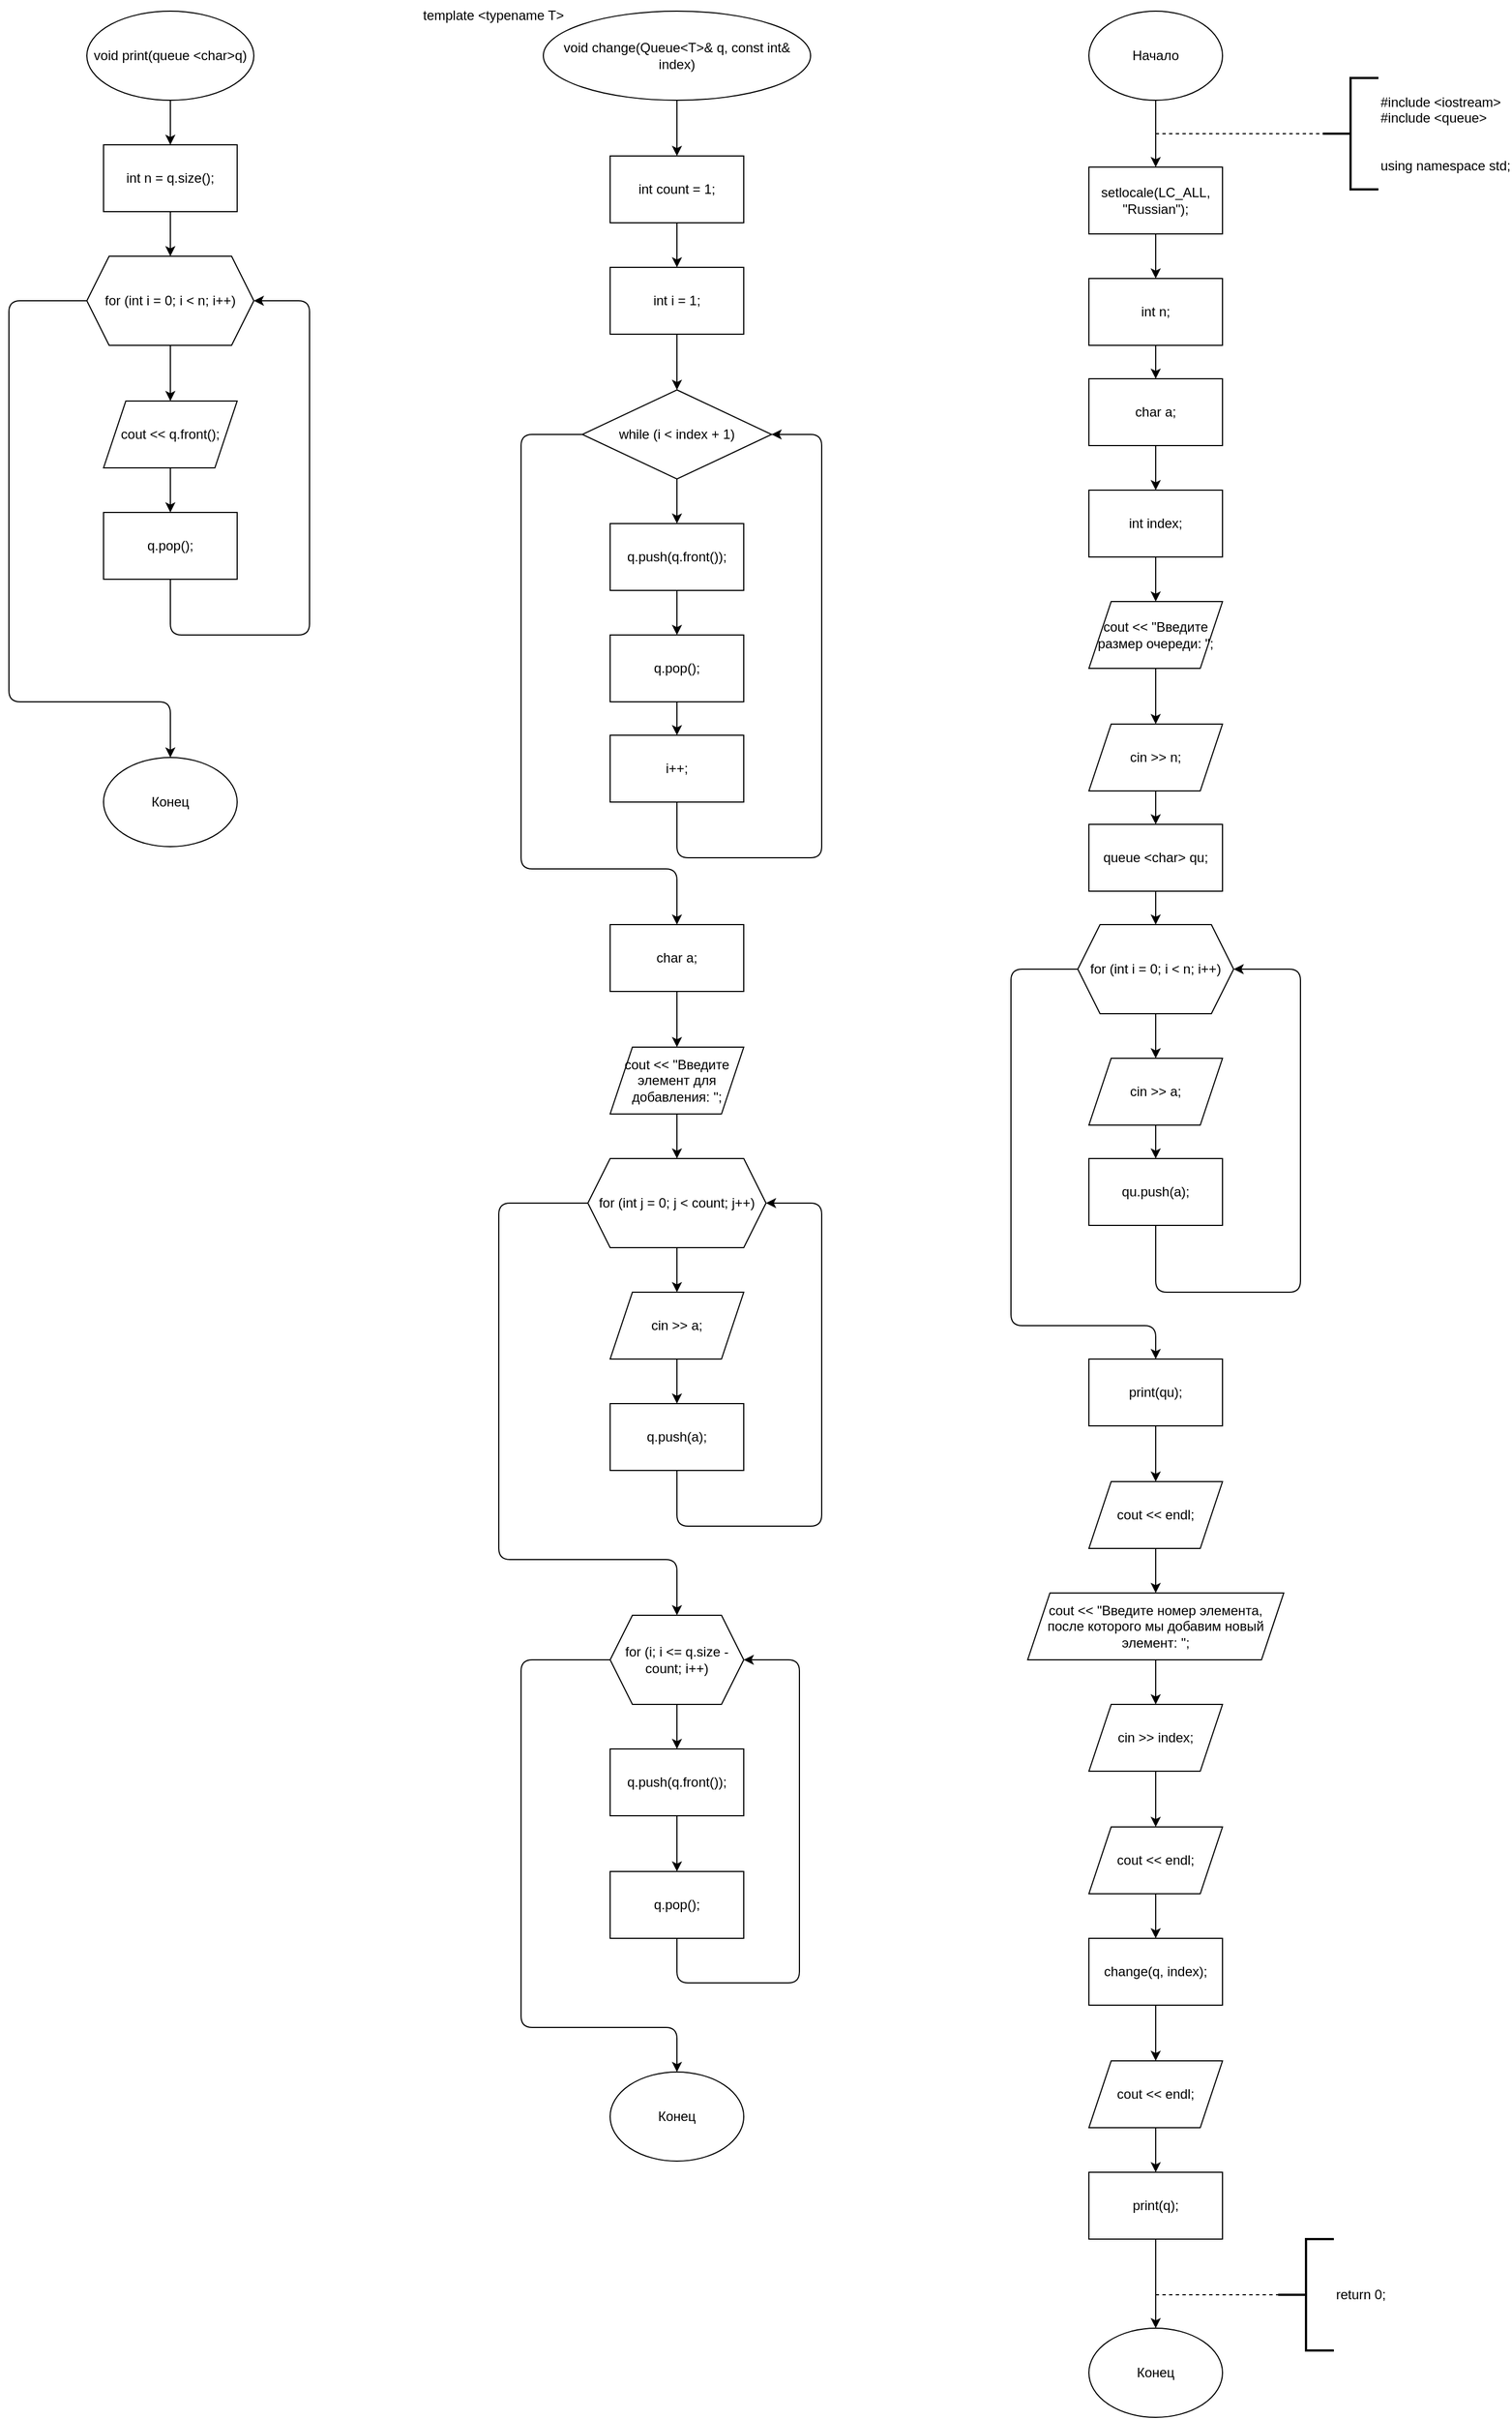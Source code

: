 <mxfile>
    <diagram id="Ei-6tkdZQpW-Av4ovDEu" name="Страница 1">
        <mxGraphModel dx="1118" dy="790" grid="1" gridSize="10" guides="1" tooltips="1" connect="1" arrows="1" fold="1" page="1" pageScale="1" pageWidth="827" pageHeight="1169" math="0" shadow="0">
            <root>
                <mxCell id="0"/>
                <mxCell id="1" parent="0"/>
                <mxCell id="4" value="" style="edgeStyle=none;html=1;" edge="1" parent="1" source="2" target="3">
                    <mxGeometry relative="1" as="geometry"/>
                </mxCell>
                <mxCell id="2" value="void print(queue &amp;lt;char&amp;gt;q)" style="ellipse;whiteSpace=wrap;html=1;" vertex="1" parent="1">
                    <mxGeometry x="140" y="10" width="150" height="80" as="geometry"/>
                </mxCell>
                <mxCell id="6" value="" style="edgeStyle=none;html=1;" edge="1" parent="1" source="3" target="5">
                    <mxGeometry relative="1" as="geometry"/>
                </mxCell>
                <mxCell id="3" value="int n = q.size();" style="rounded=0;whiteSpace=wrap;html=1;" vertex="1" parent="1">
                    <mxGeometry x="155" y="130" width="120" height="60" as="geometry"/>
                </mxCell>
                <mxCell id="8" value="" style="edgeStyle=none;html=1;" edge="1" parent="1" source="5" target="7">
                    <mxGeometry relative="1" as="geometry"/>
                </mxCell>
                <mxCell id="13" style="edgeStyle=none;html=1;entryX=0.5;entryY=0;entryDx=0;entryDy=0;" edge="1" parent="1" source="5" target="12">
                    <mxGeometry relative="1" as="geometry">
                        <Array as="points">
                            <mxPoint x="70" y="270"/>
                            <mxPoint x="70" y="630"/>
                            <mxPoint x="215" y="630"/>
                        </Array>
                    </mxGeometry>
                </mxCell>
                <mxCell id="5" value="for (int i = 0; i &lt; n; i++)" style="shape=hexagon;perimeter=hexagonPerimeter2;whiteSpace=wrap;html=1;fixedSize=1;" vertex="1" parent="1">
                    <mxGeometry x="140" y="230" width="150" height="80" as="geometry"/>
                </mxCell>
                <mxCell id="10" value="" style="edgeStyle=none;html=1;" edge="1" parent="1" source="7" target="9">
                    <mxGeometry relative="1" as="geometry"/>
                </mxCell>
                <mxCell id="7" value="cout &lt;&lt; q.front();" style="shape=parallelogram;perimeter=parallelogramPerimeter;whiteSpace=wrap;html=1;fixedSize=1;" vertex="1" parent="1">
                    <mxGeometry x="155" y="360" width="120" height="60" as="geometry"/>
                </mxCell>
                <mxCell id="11" style="edgeStyle=none;html=1;entryX=1;entryY=0.5;entryDx=0;entryDy=0;" edge="1" parent="1" source="9" target="5">
                    <mxGeometry relative="1" as="geometry">
                        <Array as="points">
                            <mxPoint x="215" y="570"/>
                            <mxPoint x="340" y="570"/>
                            <mxPoint x="340" y="270"/>
                        </Array>
                    </mxGeometry>
                </mxCell>
                <mxCell id="9" value="q.pop();" style="rounded=0;whiteSpace=wrap;html=1;" vertex="1" parent="1">
                    <mxGeometry x="155" y="460" width="120" height="60" as="geometry"/>
                </mxCell>
                <mxCell id="12" value="Конец" style="ellipse;whiteSpace=wrap;html=1;" vertex="1" parent="1">
                    <mxGeometry x="155" y="680" width="120" height="80" as="geometry"/>
                </mxCell>
                <mxCell id="14" value="template &amp;lt;typename T&amp;gt;" style="text;whiteSpace=wrap;html=1;" vertex="1" parent="1">
                    <mxGeometry x="440" width="150" height="25" as="geometry"/>
                </mxCell>
                <mxCell id="17" value="" style="edgeStyle=none;html=1;" edge="1" parent="1" source="15" target="16">
                    <mxGeometry relative="1" as="geometry"/>
                </mxCell>
                <mxCell id="15" value="void change(Queue&amp;lt;T&amp;gt;&amp;amp; q, const int&amp;amp; index)" style="ellipse;whiteSpace=wrap;html=1;" vertex="1" parent="1">
                    <mxGeometry x="550" y="10" width="240" height="80" as="geometry"/>
                </mxCell>
                <mxCell id="19" value="" style="edgeStyle=none;html=1;" edge="1" parent="1" source="16" target="18">
                    <mxGeometry relative="1" as="geometry"/>
                </mxCell>
                <mxCell id="16" value="int count = 1;" style="rounded=0;whiteSpace=wrap;html=1;" vertex="1" parent="1">
                    <mxGeometry x="610" y="140" width="120" height="60" as="geometry"/>
                </mxCell>
                <mxCell id="21" value="" style="edgeStyle=none;html=1;" edge="1" parent="1" source="18" target="20">
                    <mxGeometry relative="1" as="geometry"/>
                </mxCell>
                <mxCell id="18" value="int i = 1;" style="rounded=0;whiteSpace=wrap;html=1;" vertex="1" parent="1">
                    <mxGeometry x="610" y="240" width="120" height="60" as="geometry"/>
                </mxCell>
                <mxCell id="23" value="" style="edgeStyle=none;html=1;" edge="1" parent="1" source="20" target="22">
                    <mxGeometry relative="1" as="geometry"/>
                </mxCell>
                <mxCell id="30" style="edgeStyle=none;html=1;entryX=0.5;entryY=0;entryDx=0;entryDy=0;" edge="1" parent="1" source="20" target="29">
                    <mxGeometry relative="1" as="geometry">
                        <Array as="points">
                            <mxPoint x="530" y="390"/>
                            <mxPoint x="530" y="780"/>
                            <mxPoint x="670" y="780"/>
                        </Array>
                    </mxGeometry>
                </mxCell>
                <mxCell id="20" value="while (i &lt; index + 1)" style="rhombus;whiteSpace=wrap;html=1;" vertex="1" parent="1">
                    <mxGeometry x="585" y="350" width="170" height="80" as="geometry"/>
                </mxCell>
                <mxCell id="25" value="" style="edgeStyle=none;html=1;" edge="1" parent="1" source="22" target="24">
                    <mxGeometry relative="1" as="geometry"/>
                </mxCell>
                <mxCell id="22" value="q.push(q.front());" style="rounded=0;whiteSpace=wrap;html=1;" vertex="1" parent="1">
                    <mxGeometry x="610" y="470" width="120" height="60" as="geometry"/>
                </mxCell>
                <mxCell id="27" value="" style="edgeStyle=none;html=1;" edge="1" parent="1" source="24" target="26">
                    <mxGeometry relative="1" as="geometry"/>
                </mxCell>
                <mxCell id="24" value="q.pop();" style="rounded=0;whiteSpace=wrap;html=1;" vertex="1" parent="1">
                    <mxGeometry x="610" y="570" width="120" height="60" as="geometry"/>
                </mxCell>
                <mxCell id="28" style="edgeStyle=none;html=1;entryX=1;entryY=0.5;entryDx=0;entryDy=0;" edge="1" parent="1" source="26" target="20">
                    <mxGeometry relative="1" as="geometry">
                        <Array as="points">
                            <mxPoint x="670" y="770"/>
                            <mxPoint x="800" y="770"/>
                            <mxPoint x="800" y="390"/>
                        </Array>
                    </mxGeometry>
                </mxCell>
                <mxCell id="26" value="i++;" style="rounded=0;whiteSpace=wrap;html=1;" vertex="1" parent="1">
                    <mxGeometry x="610" y="660" width="120" height="60" as="geometry"/>
                </mxCell>
                <mxCell id="32" value="" style="edgeStyle=none;html=1;" edge="1" parent="1" source="29" target="31">
                    <mxGeometry relative="1" as="geometry"/>
                </mxCell>
                <mxCell id="29" value="char a;" style="rounded=0;whiteSpace=wrap;html=1;" vertex="1" parent="1">
                    <mxGeometry x="610" y="830" width="120" height="60" as="geometry"/>
                </mxCell>
                <mxCell id="34" value="" style="edgeStyle=none;html=1;" edge="1" parent="1" source="31" target="33">
                    <mxGeometry relative="1" as="geometry"/>
                </mxCell>
                <mxCell id="31" value="cout &lt;&lt; &quot;Введите элемент для добавления: &quot;;" style="shape=parallelogram;perimeter=parallelogramPerimeter;whiteSpace=wrap;html=1;fixedSize=1;" vertex="1" parent="1">
                    <mxGeometry x="610" y="940" width="120" height="60" as="geometry"/>
                </mxCell>
                <mxCell id="36" value="" style="edgeStyle=none;html=1;" edge="1" parent="1" source="33" target="35">
                    <mxGeometry relative="1" as="geometry"/>
                </mxCell>
                <mxCell id="41" style="edgeStyle=none;html=1;entryX=0.5;entryY=0;entryDx=0;entryDy=0;" edge="1" parent="1" source="33" target="40">
                    <mxGeometry relative="1" as="geometry">
                        <Array as="points">
                            <mxPoint x="510" y="1080"/>
                            <mxPoint x="510" y="1400"/>
                            <mxPoint x="670" y="1400"/>
                        </Array>
                    </mxGeometry>
                </mxCell>
                <mxCell id="33" value="for (int j = 0; j &lt; count; j++)" style="shape=hexagon;perimeter=hexagonPerimeter2;whiteSpace=wrap;html=1;fixedSize=1;" vertex="1" parent="1">
                    <mxGeometry x="590" y="1040" width="160" height="80" as="geometry"/>
                </mxCell>
                <mxCell id="38" value="" style="edgeStyle=none;html=1;" edge="1" parent="1" source="35" target="37">
                    <mxGeometry relative="1" as="geometry"/>
                </mxCell>
                <mxCell id="35" value="cin &gt;&gt; a;" style="shape=parallelogram;perimeter=parallelogramPerimeter;whiteSpace=wrap;html=1;fixedSize=1;" vertex="1" parent="1">
                    <mxGeometry x="610" y="1160" width="120" height="60" as="geometry"/>
                </mxCell>
                <mxCell id="39" style="edgeStyle=none;html=1;entryX=1;entryY=0.5;entryDx=0;entryDy=0;" edge="1" parent="1" source="37" target="33">
                    <mxGeometry relative="1" as="geometry">
                        <Array as="points">
                            <mxPoint x="670" y="1370"/>
                            <mxPoint x="800" y="1370"/>
                            <mxPoint x="800" y="1080"/>
                        </Array>
                    </mxGeometry>
                </mxCell>
                <mxCell id="37" value="q.push(a);" style="rounded=0;whiteSpace=wrap;html=1;" vertex="1" parent="1">
                    <mxGeometry x="610" y="1260" width="120" height="60" as="geometry"/>
                </mxCell>
                <mxCell id="43" value="" style="edgeStyle=none;html=1;" edge="1" parent="1" source="40" target="42">
                    <mxGeometry relative="1" as="geometry"/>
                </mxCell>
                <mxCell id="48" style="edgeStyle=none;html=1;entryX=0.5;entryY=0;entryDx=0;entryDy=0;" edge="1" parent="1" source="40" target="47">
                    <mxGeometry relative="1" as="geometry">
                        <Array as="points">
                            <mxPoint x="530" y="1490"/>
                            <mxPoint x="530" y="1820"/>
                            <mxPoint x="670" y="1820"/>
                        </Array>
                    </mxGeometry>
                </mxCell>
                <mxCell id="40" value="for (i; i &lt;= q.size - count; i++)" style="shape=hexagon;perimeter=hexagonPerimeter2;whiteSpace=wrap;html=1;fixedSize=1;" vertex="1" parent="1">
                    <mxGeometry x="610" y="1450" width="120" height="80" as="geometry"/>
                </mxCell>
                <mxCell id="45" value="" style="edgeStyle=none;html=1;" edge="1" parent="1" source="42" target="44">
                    <mxGeometry relative="1" as="geometry"/>
                </mxCell>
                <mxCell id="42" value="q.push(q.front());" style="rounded=0;whiteSpace=wrap;html=1;" vertex="1" parent="1">
                    <mxGeometry x="610" y="1570" width="120" height="60" as="geometry"/>
                </mxCell>
                <mxCell id="46" style="edgeStyle=none;html=1;entryX=1;entryY=0.5;entryDx=0;entryDy=0;" edge="1" parent="1" source="44" target="40">
                    <mxGeometry relative="1" as="geometry">
                        <Array as="points">
                            <mxPoint x="670" y="1780"/>
                            <mxPoint x="780" y="1780"/>
                            <mxPoint x="780" y="1490"/>
                        </Array>
                    </mxGeometry>
                </mxCell>
                <mxCell id="44" value="q.pop();" style="rounded=0;whiteSpace=wrap;html=1;" vertex="1" parent="1">
                    <mxGeometry x="610" y="1680" width="120" height="60" as="geometry"/>
                </mxCell>
                <mxCell id="47" value="Конец" style="ellipse;whiteSpace=wrap;html=1;" vertex="1" parent="1">
                    <mxGeometry x="610" y="1860" width="120" height="80" as="geometry"/>
                </mxCell>
                <mxCell id="51" value="" style="edgeStyle=none;html=1;" edge="1" parent="1" source="49" target="50">
                    <mxGeometry relative="1" as="geometry"/>
                </mxCell>
                <mxCell id="49" value="Начало" style="ellipse;whiteSpace=wrap;html=1;" vertex="1" parent="1">
                    <mxGeometry x="1040" y="10" width="120" height="80" as="geometry"/>
                </mxCell>
                <mxCell id="54" value="" style="edgeStyle=none;html=1;" edge="1" parent="1" source="50" target="53">
                    <mxGeometry relative="1" as="geometry"/>
                </mxCell>
                <mxCell id="50" value="setlocale(LC_ALL, &quot;Russian&quot;);" style="rounded=0;whiteSpace=wrap;html=1;" vertex="1" parent="1">
                    <mxGeometry x="1040" y="150" width="120" height="60" as="geometry"/>
                </mxCell>
                <mxCell id="52" value="#include &amp;lt;iostream&amp;gt;&lt;br&gt;#include &amp;lt;queue&amp;gt;&lt;br&gt;&lt;br&gt;&lt;br&gt;using namespace std;" style="strokeWidth=2;html=1;shape=mxgraph.flowchart.annotation_2;align=left;labelPosition=right;pointerEvents=1;" vertex="1" parent="1">
                    <mxGeometry x="1250" y="70" width="50" height="100" as="geometry"/>
                </mxCell>
                <mxCell id="56" value="" style="edgeStyle=none;html=1;" edge="1" parent="1" source="53" target="55">
                    <mxGeometry relative="1" as="geometry"/>
                </mxCell>
                <mxCell id="53" value="int n;" style="rounded=0;whiteSpace=wrap;html=1;" vertex="1" parent="1">
                    <mxGeometry x="1040" y="250" width="120" height="60" as="geometry"/>
                </mxCell>
                <mxCell id="59" value="" style="edgeStyle=none;html=1;" edge="1" parent="1" source="55" target="58">
                    <mxGeometry relative="1" as="geometry"/>
                </mxCell>
                <mxCell id="55" value="char a;" style="rounded=0;whiteSpace=wrap;html=1;" vertex="1" parent="1">
                    <mxGeometry x="1040" y="340" width="120" height="60" as="geometry"/>
                </mxCell>
                <mxCell id="57" value="" style="endArrow=none;dashed=1;html=1;entryX=0;entryY=0.5;entryDx=0;entryDy=0;entryPerimeter=0;" edge="1" parent="1" target="52">
                    <mxGeometry width="50" height="50" relative="1" as="geometry">
                        <mxPoint x="1100" y="120" as="sourcePoint"/>
                        <mxPoint x="1130" y="140" as="targetPoint"/>
                    </mxGeometry>
                </mxCell>
                <mxCell id="61" value="" style="edgeStyle=none;html=1;" edge="1" parent="1" source="58" target="60">
                    <mxGeometry relative="1" as="geometry"/>
                </mxCell>
                <mxCell id="58" value="int index;" style="rounded=0;whiteSpace=wrap;html=1;" vertex="1" parent="1">
                    <mxGeometry x="1040" y="440" width="120" height="60" as="geometry"/>
                </mxCell>
                <mxCell id="63" value="" style="edgeStyle=none;html=1;" edge="1" parent="1" source="60" target="62">
                    <mxGeometry relative="1" as="geometry"/>
                </mxCell>
                <mxCell id="60" value="cout &lt;&lt; &quot;Введите размер очереди: &quot;;" style="shape=parallelogram;perimeter=parallelogramPerimeter;whiteSpace=wrap;html=1;fixedSize=1;" vertex="1" parent="1">
                    <mxGeometry x="1040" y="540" width="120" height="60" as="geometry"/>
                </mxCell>
                <mxCell id="65" value="" style="edgeStyle=none;html=1;" edge="1" parent="1" source="62" target="64">
                    <mxGeometry relative="1" as="geometry"/>
                </mxCell>
                <mxCell id="62" value="cin &gt;&gt; n;" style="shape=parallelogram;perimeter=parallelogramPerimeter;whiteSpace=wrap;html=1;fixedSize=1;" vertex="1" parent="1">
                    <mxGeometry x="1040" y="650" width="120" height="60" as="geometry"/>
                </mxCell>
                <mxCell id="67" value="" style="edgeStyle=none;html=1;" edge="1" parent="1" source="64" target="66">
                    <mxGeometry relative="1" as="geometry"/>
                </mxCell>
                <mxCell id="64" value="queue &amp;lt;char&amp;gt; qu;" style="rounded=0;whiteSpace=wrap;html=1;" vertex="1" parent="1">
                    <mxGeometry x="1040" y="740" width="120" height="60" as="geometry"/>
                </mxCell>
                <mxCell id="69" value="" style="edgeStyle=none;html=1;" edge="1" parent="1" source="66" target="68">
                    <mxGeometry relative="1" as="geometry"/>
                </mxCell>
                <mxCell id="74" style="edgeStyle=none;html=1;entryX=0.5;entryY=0;entryDx=0;entryDy=0;" edge="1" parent="1" source="66" target="73">
                    <mxGeometry relative="1" as="geometry">
                        <Array as="points">
                            <mxPoint x="970" y="870"/>
                            <mxPoint x="970" y="1190"/>
                            <mxPoint x="1100" y="1190"/>
                        </Array>
                    </mxGeometry>
                </mxCell>
                <mxCell id="66" value="for (int i = 0; i &lt; n; i++)" style="shape=hexagon;perimeter=hexagonPerimeter2;whiteSpace=wrap;html=1;fixedSize=1;" vertex="1" parent="1">
                    <mxGeometry x="1030" y="830" width="140" height="80" as="geometry"/>
                </mxCell>
                <mxCell id="71" value="" style="edgeStyle=none;html=1;" edge="1" parent="1" source="68" target="70">
                    <mxGeometry relative="1" as="geometry"/>
                </mxCell>
                <mxCell id="68" value="cin &gt;&gt; a;" style="shape=parallelogram;perimeter=parallelogramPerimeter;whiteSpace=wrap;html=1;fixedSize=1;" vertex="1" parent="1">
                    <mxGeometry x="1040" y="950" width="120" height="60" as="geometry"/>
                </mxCell>
                <mxCell id="72" style="edgeStyle=none;html=1;entryX=1;entryY=0.5;entryDx=0;entryDy=0;" edge="1" parent="1" source="70" target="66">
                    <mxGeometry relative="1" as="geometry">
                        <Array as="points">
                            <mxPoint x="1100" y="1160"/>
                            <mxPoint x="1230" y="1160"/>
                            <mxPoint x="1230" y="870"/>
                        </Array>
                    </mxGeometry>
                </mxCell>
                <mxCell id="70" value="qu.push(a);" style="rounded=0;whiteSpace=wrap;html=1;" vertex="1" parent="1">
                    <mxGeometry x="1040" y="1040" width="120" height="60" as="geometry"/>
                </mxCell>
                <mxCell id="76" value="" style="edgeStyle=none;html=1;" edge="1" parent="1" source="73" target="75">
                    <mxGeometry relative="1" as="geometry"/>
                </mxCell>
                <mxCell id="73" value="print(qu);" style="rounded=0;whiteSpace=wrap;html=1;" vertex="1" parent="1">
                    <mxGeometry x="1040" y="1220" width="120" height="60" as="geometry"/>
                </mxCell>
                <mxCell id="78" value="" style="edgeStyle=none;html=1;" edge="1" parent="1" source="75" target="77">
                    <mxGeometry relative="1" as="geometry"/>
                </mxCell>
                <mxCell id="75" value="cout &lt;&lt; endl;" style="shape=parallelogram;perimeter=parallelogramPerimeter;whiteSpace=wrap;html=1;fixedSize=1;" vertex="1" parent="1">
                    <mxGeometry x="1040" y="1330" width="120" height="60" as="geometry"/>
                </mxCell>
                <mxCell id="80" value="" style="edgeStyle=none;html=1;" edge="1" parent="1" source="77" target="79">
                    <mxGeometry relative="1" as="geometry"/>
                </mxCell>
                <mxCell id="77" value="cout &lt;&lt; &quot;Введите номер элемента, после которого мы добавим новый элемент: &quot;;" style="shape=parallelogram;perimeter=parallelogramPerimeter;whiteSpace=wrap;html=1;fixedSize=1;" vertex="1" parent="1">
                    <mxGeometry x="985" y="1430" width="230" height="60" as="geometry"/>
                </mxCell>
                <mxCell id="82" value="" style="edgeStyle=none;html=1;" edge="1" parent="1" source="79" target="81">
                    <mxGeometry relative="1" as="geometry"/>
                </mxCell>
                <mxCell id="79" value="cin &gt;&gt; index;" style="shape=parallelogram;perimeter=parallelogramPerimeter;whiteSpace=wrap;html=1;fixedSize=1;" vertex="1" parent="1">
                    <mxGeometry x="1040" y="1530" width="120" height="60" as="geometry"/>
                </mxCell>
                <mxCell id="84" value="" style="edgeStyle=none;html=1;" edge="1" parent="1" source="81" target="83">
                    <mxGeometry relative="1" as="geometry"/>
                </mxCell>
                <mxCell id="81" value="cout &lt;&lt; endl;" style="shape=parallelogram;perimeter=parallelogramPerimeter;whiteSpace=wrap;html=1;fixedSize=1;" vertex="1" parent="1">
                    <mxGeometry x="1040" y="1640" width="120" height="60" as="geometry"/>
                </mxCell>
                <mxCell id="86" value="" style="edgeStyle=none;html=1;" edge="1" parent="1" source="83" target="85">
                    <mxGeometry relative="1" as="geometry"/>
                </mxCell>
                <mxCell id="83" value="change(q, index);" style="rounded=0;whiteSpace=wrap;html=1;" vertex="1" parent="1">
                    <mxGeometry x="1040" y="1740" width="120" height="60" as="geometry"/>
                </mxCell>
                <mxCell id="89" value="" style="edgeStyle=none;html=1;" edge="1" parent="1" source="85" target="88">
                    <mxGeometry relative="1" as="geometry"/>
                </mxCell>
                <mxCell id="85" value="cout &lt;&lt; endl;" style="shape=parallelogram;perimeter=parallelogramPerimeter;whiteSpace=wrap;html=1;fixedSize=1;" vertex="1" parent="1">
                    <mxGeometry x="1040" y="1850" width="120" height="60" as="geometry"/>
                </mxCell>
                <mxCell id="91" value="" style="edgeStyle=none;html=1;" edge="1" parent="1" source="88" target="90">
                    <mxGeometry relative="1" as="geometry"/>
                </mxCell>
                <mxCell id="88" value="print(q);" style="rounded=0;whiteSpace=wrap;html=1;" vertex="1" parent="1">
                    <mxGeometry x="1040" y="1950" width="120" height="60" as="geometry"/>
                </mxCell>
                <mxCell id="90" value="Конец" style="ellipse;whiteSpace=wrap;html=1;" vertex="1" parent="1">
                    <mxGeometry x="1040" y="2090" width="120" height="80" as="geometry"/>
                </mxCell>
                <mxCell id="92" value="return 0;" style="strokeWidth=2;html=1;shape=mxgraph.flowchart.annotation_2;align=left;labelPosition=right;pointerEvents=1;" vertex="1" parent="1">
                    <mxGeometry x="1210" y="2010" width="50" height="100" as="geometry"/>
                </mxCell>
                <mxCell id="93" value="" style="endArrow=none;dashed=1;html=1;entryX=0;entryY=0.5;entryDx=0;entryDy=0;entryPerimeter=0;" edge="1" parent="1" target="92">
                    <mxGeometry width="50" height="50" relative="1" as="geometry">
                        <mxPoint x="1100" y="2060" as="sourcePoint"/>
                        <mxPoint x="1130" y="1910" as="targetPoint"/>
                    </mxGeometry>
                </mxCell>
            </root>
        </mxGraphModel>
    </diagram>
</mxfile>